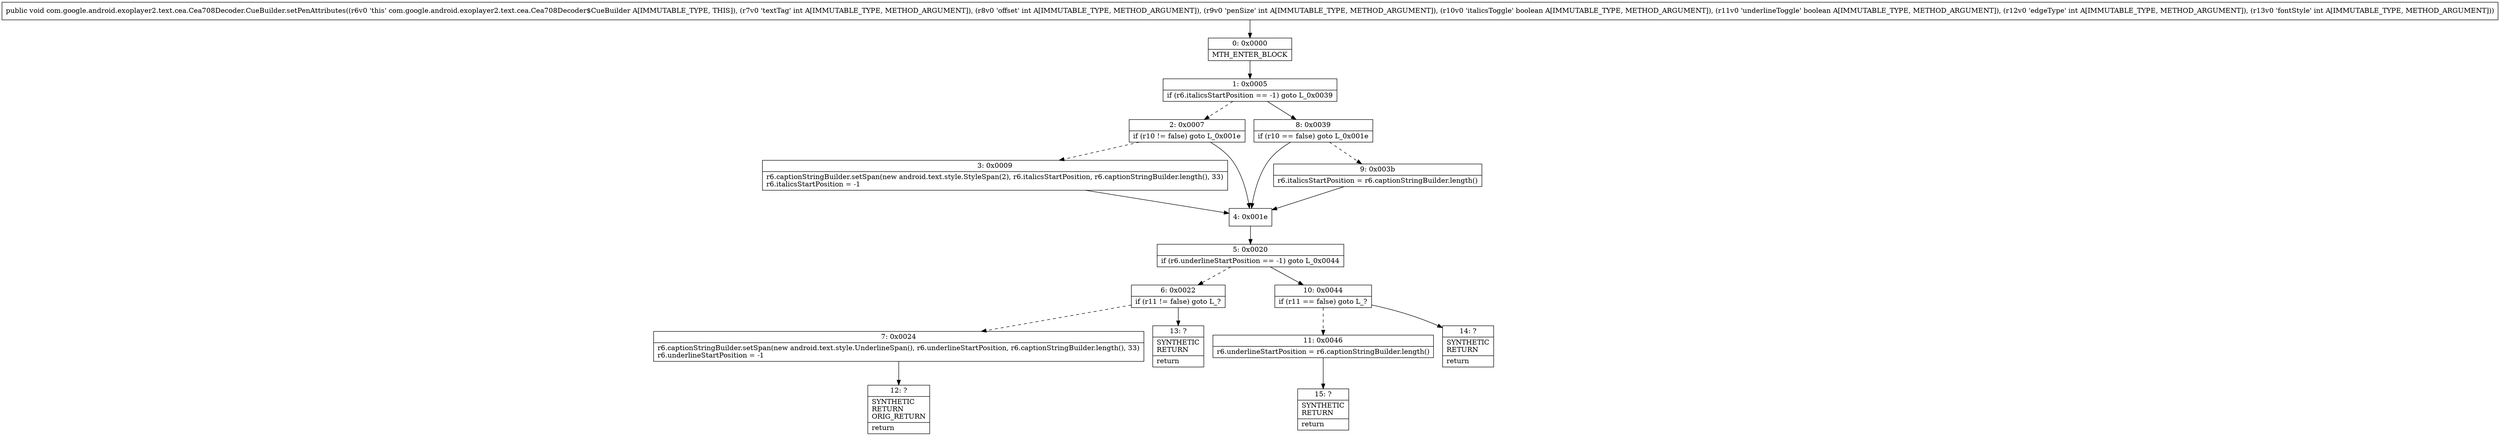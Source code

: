 digraph "CFG forcom.google.android.exoplayer2.text.cea.Cea708Decoder.CueBuilder.setPenAttributes(IIIZZII)V" {
Node_0 [shape=record,label="{0\:\ 0x0000|MTH_ENTER_BLOCK\l}"];
Node_1 [shape=record,label="{1\:\ 0x0005|if (r6.italicsStartPosition == \-1) goto L_0x0039\l}"];
Node_2 [shape=record,label="{2\:\ 0x0007|if (r10 != false) goto L_0x001e\l}"];
Node_3 [shape=record,label="{3\:\ 0x0009|r6.captionStringBuilder.setSpan(new android.text.style.StyleSpan(2), r6.italicsStartPosition, r6.captionStringBuilder.length(), 33)\lr6.italicsStartPosition = \-1\l}"];
Node_4 [shape=record,label="{4\:\ 0x001e}"];
Node_5 [shape=record,label="{5\:\ 0x0020|if (r6.underlineStartPosition == \-1) goto L_0x0044\l}"];
Node_6 [shape=record,label="{6\:\ 0x0022|if (r11 != false) goto L_?\l}"];
Node_7 [shape=record,label="{7\:\ 0x0024|r6.captionStringBuilder.setSpan(new android.text.style.UnderlineSpan(), r6.underlineStartPosition, r6.captionStringBuilder.length(), 33)\lr6.underlineStartPosition = \-1\l}"];
Node_8 [shape=record,label="{8\:\ 0x0039|if (r10 == false) goto L_0x001e\l}"];
Node_9 [shape=record,label="{9\:\ 0x003b|r6.italicsStartPosition = r6.captionStringBuilder.length()\l}"];
Node_10 [shape=record,label="{10\:\ 0x0044|if (r11 == false) goto L_?\l}"];
Node_11 [shape=record,label="{11\:\ 0x0046|r6.underlineStartPosition = r6.captionStringBuilder.length()\l}"];
Node_12 [shape=record,label="{12\:\ ?|SYNTHETIC\lRETURN\lORIG_RETURN\l|return\l}"];
Node_13 [shape=record,label="{13\:\ ?|SYNTHETIC\lRETURN\l|return\l}"];
Node_14 [shape=record,label="{14\:\ ?|SYNTHETIC\lRETURN\l|return\l}"];
Node_15 [shape=record,label="{15\:\ ?|SYNTHETIC\lRETURN\l|return\l}"];
MethodNode[shape=record,label="{public void com.google.android.exoplayer2.text.cea.Cea708Decoder.CueBuilder.setPenAttributes((r6v0 'this' com.google.android.exoplayer2.text.cea.Cea708Decoder$CueBuilder A[IMMUTABLE_TYPE, THIS]), (r7v0 'textTag' int A[IMMUTABLE_TYPE, METHOD_ARGUMENT]), (r8v0 'offset' int A[IMMUTABLE_TYPE, METHOD_ARGUMENT]), (r9v0 'penSize' int A[IMMUTABLE_TYPE, METHOD_ARGUMENT]), (r10v0 'italicsToggle' boolean A[IMMUTABLE_TYPE, METHOD_ARGUMENT]), (r11v0 'underlineToggle' boolean A[IMMUTABLE_TYPE, METHOD_ARGUMENT]), (r12v0 'edgeType' int A[IMMUTABLE_TYPE, METHOD_ARGUMENT]), (r13v0 'fontStyle' int A[IMMUTABLE_TYPE, METHOD_ARGUMENT])) }"];
MethodNode -> Node_0;
Node_0 -> Node_1;
Node_1 -> Node_2[style=dashed];
Node_1 -> Node_8;
Node_2 -> Node_3[style=dashed];
Node_2 -> Node_4;
Node_3 -> Node_4;
Node_4 -> Node_5;
Node_5 -> Node_6[style=dashed];
Node_5 -> Node_10;
Node_6 -> Node_7[style=dashed];
Node_6 -> Node_13;
Node_7 -> Node_12;
Node_8 -> Node_4;
Node_8 -> Node_9[style=dashed];
Node_9 -> Node_4;
Node_10 -> Node_11[style=dashed];
Node_10 -> Node_14;
Node_11 -> Node_15;
}


